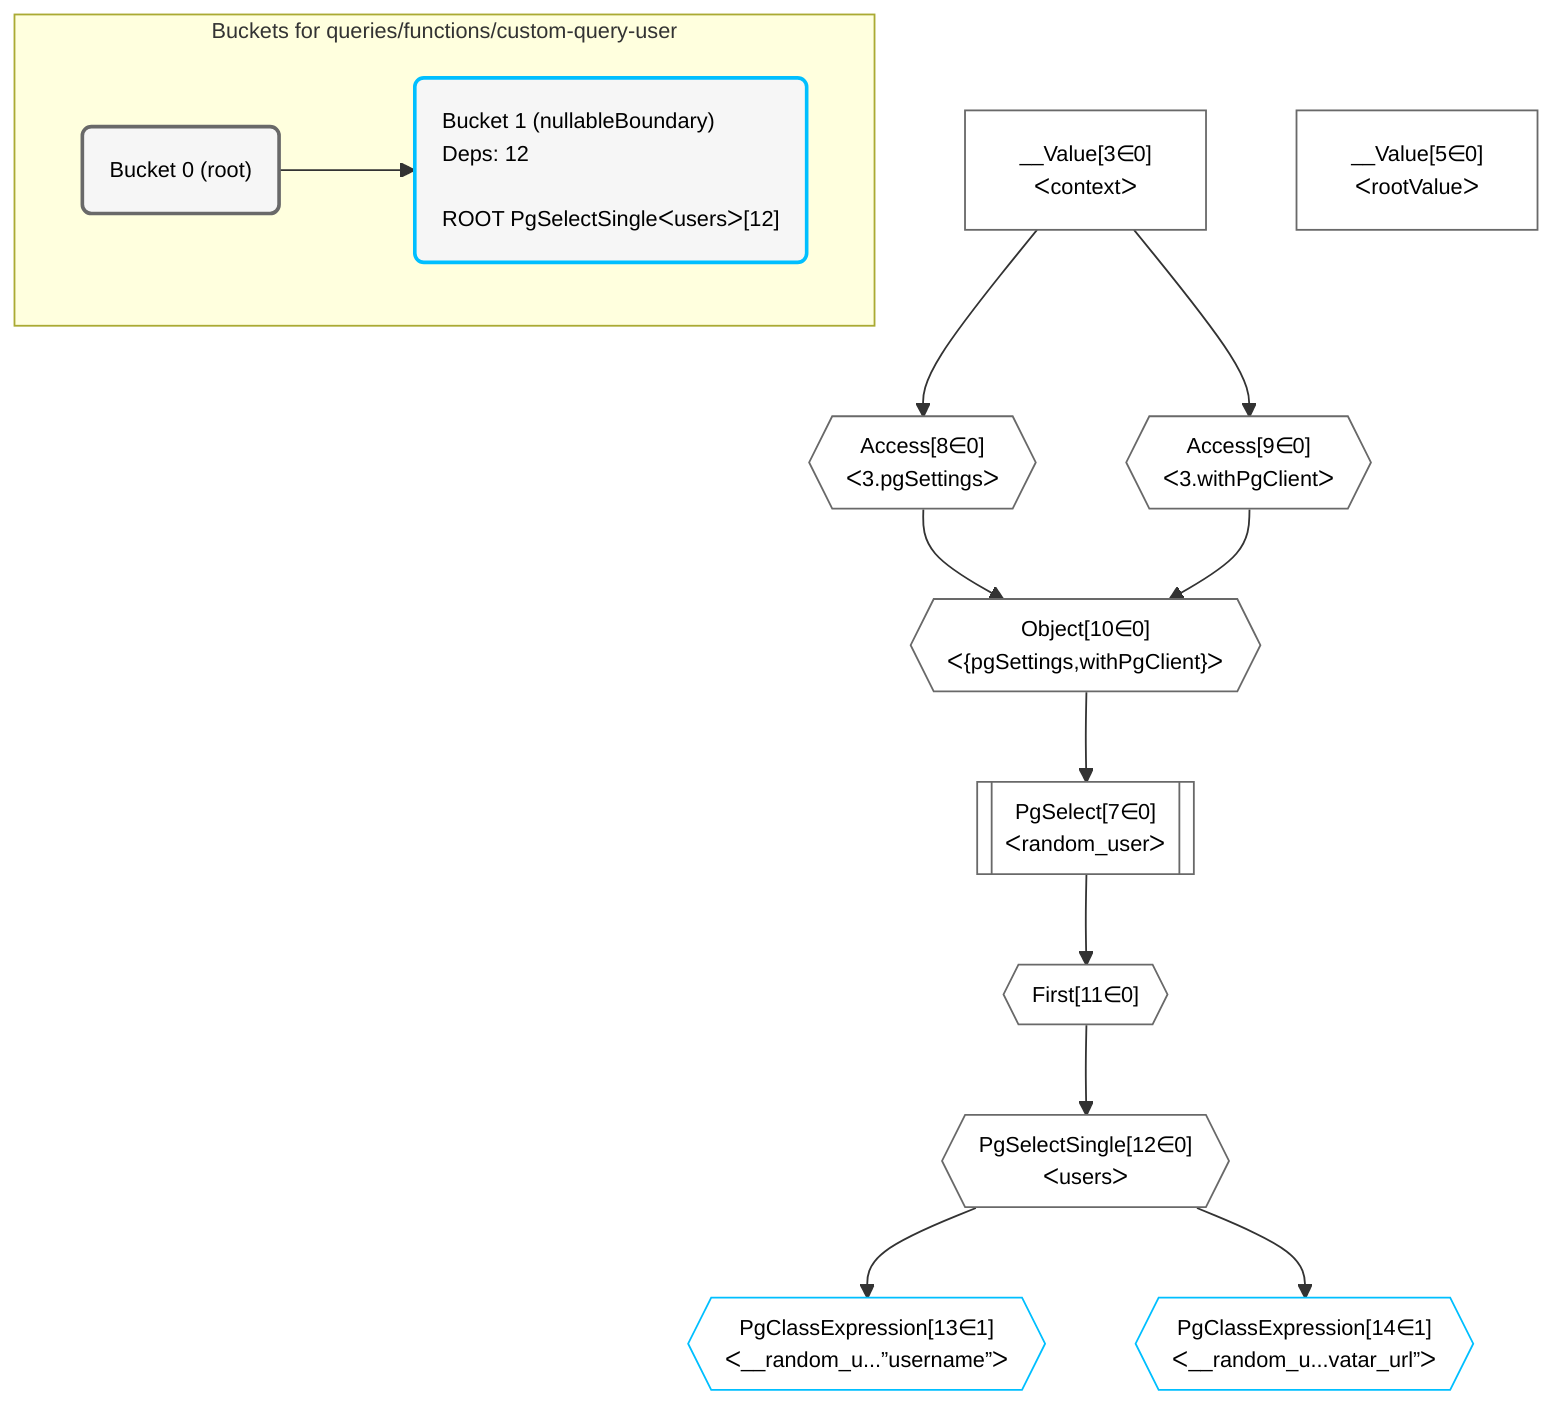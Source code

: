 %%{init: {'themeVariables': { 'fontSize': '12px'}}}%%
graph TD
    classDef path fill:#eee,stroke:#000,color:#000
    classDef plan fill:#fff,stroke-width:1px,color:#000
    classDef itemplan fill:#fff,stroke-width:2px,color:#000
    classDef unbatchedplan fill:#dff,stroke-width:1px,color:#000
    classDef sideeffectplan fill:#fcc,stroke-width:2px,color:#000
    classDef bucket fill:#f6f6f6,color:#000,stroke-width:2px,text-align:left


    %% define steps
    __Value3["__Value[3∈0]<br />ᐸcontextᐳ"]:::plan
    __Value5["__Value[5∈0]<br />ᐸrootValueᐳ"]:::plan
    Access8{{"Access[8∈0]<br />ᐸ3.pgSettingsᐳ"}}:::plan
    Access9{{"Access[9∈0]<br />ᐸ3.withPgClientᐳ"}}:::plan
    Object10{{"Object[10∈0]<br />ᐸ{pgSettings,withPgClient}ᐳ"}}:::plan
    PgSelect7[["PgSelect[7∈0]<br />ᐸrandom_userᐳ"]]:::plan
    First11{{"First[11∈0]"}}:::plan
    PgSelectSingle12{{"PgSelectSingle[12∈0]<br />ᐸusersᐳ"}}:::plan
    PgClassExpression13{{"PgClassExpression[13∈1]<br />ᐸ__random_u...”username”ᐳ"}}:::plan
    PgClassExpression14{{"PgClassExpression[14∈1]<br />ᐸ__random_u...vatar_url”ᐳ"}}:::plan

    %% plan dependencies
    __Value3 --> Access8
    __Value3 --> Access9
    Access8 & Access9 --> Object10
    Object10 --> PgSelect7
    PgSelect7 --> First11
    First11 --> PgSelectSingle12
    PgSelectSingle12 --> PgClassExpression13
    PgSelectSingle12 --> PgClassExpression14

    subgraph "Buckets for queries/functions/custom-query-user"
    Bucket0("Bucket 0 (root)"):::bucket
    classDef bucket0 stroke:#696969
    class Bucket0,__Value3,__Value5,PgSelect7,Access8,Access9,Object10,First11,PgSelectSingle12 bucket0
    Bucket1("Bucket 1 (nullableBoundary)<br />Deps: 12<br /><br />ROOT PgSelectSingleᐸusersᐳ[12]"):::bucket
    classDef bucket1 stroke:#00bfff
    class Bucket1,PgClassExpression13,PgClassExpression14 bucket1
    Bucket0 --> Bucket1
    end